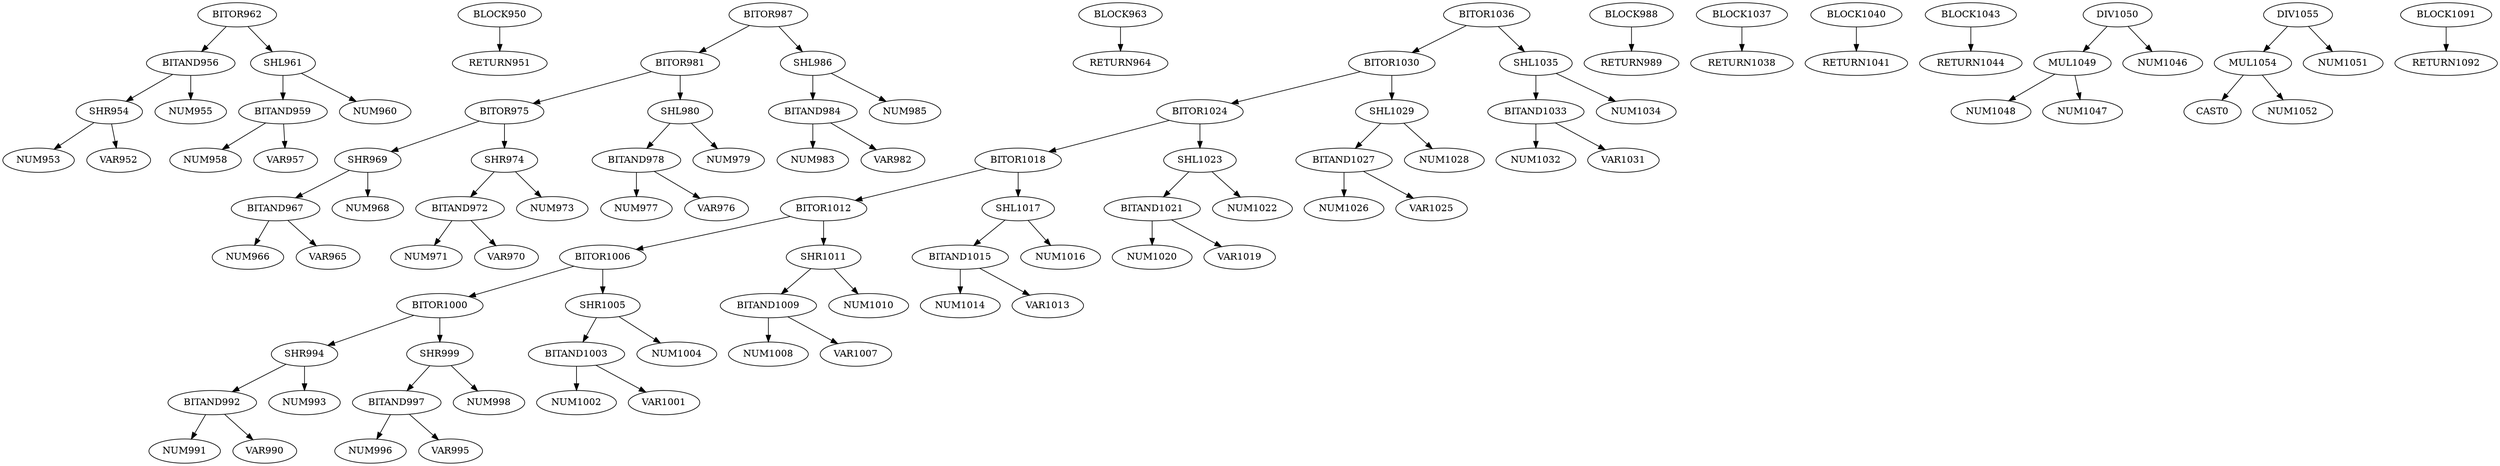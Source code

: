 digraph A { 
SHR954 -> NUM953
SHR954 -> VAR952
BITAND956 -> NUM955
BITAND956 -> SHR954
BITAND959 -> NUM958
BITAND959 -> VAR957
SHL961 -> NUM960
SHL961 -> BITAND959
BITOR962 -> SHL961
BITOR962 -> BITAND956
BLOCK950 -> RETURN951
BITAND967 -> NUM966
BITAND967 -> VAR965
SHR969 -> NUM968
SHR969 -> BITAND967
BITAND972 -> NUM971
BITAND972 -> VAR970
SHR974 -> NUM973
SHR974 -> BITAND972
BITOR975 -> SHR974
BITOR975 -> SHR969
BITAND978 -> NUM977
BITAND978 -> VAR976
SHL980 -> NUM979
SHL980 -> BITAND978
BITOR981 -> SHL980
BITOR981 -> BITOR975
BITAND984 -> NUM983
BITAND984 -> VAR982
SHL986 -> NUM985
SHL986 -> BITAND984
BITOR987 -> SHL986
BITOR987 -> BITOR981
BLOCK963 -> RETURN964
BITAND992 -> NUM991
BITAND992 -> VAR990
SHR994 -> NUM993
SHR994 -> BITAND992
BITAND997 -> NUM996
BITAND997 -> VAR995
SHR999 -> NUM998
SHR999 -> BITAND997
BITOR1000 -> SHR999
BITOR1000 -> SHR994
BITAND1003 -> NUM1002
BITAND1003 -> VAR1001
SHR1005 -> NUM1004
SHR1005 -> BITAND1003
BITOR1006 -> SHR1005
BITOR1006 -> BITOR1000
BITAND1009 -> NUM1008
BITAND1009 -> VAR1007
SHR1011 -> NUM1010
SHR1011 -> BITAND1009
BITOR1012 -> SHR1011
BITOR1012 -> BITOR1006
BITAND1015 -> NUM1014
BITAND1015 -> VAR1013
SHL1017 -> NUM1016
SHL1017 -> BITAND1015
BITOR1018 -> SHL1017
BITOR1018 -> BITOR1012
BITAND1021 -> NUM1020
BITAND1021 -> VAR1019
SHL1023 -> NUM1022
SHL1023 -> BITAND1021
BITOR1024 -> SHL1023
BITOR1024 -> BITOR1018
BITAND1027 -> NUM1026
BITAND1027 -> VAR1025
SHL1029 -> NUM1028
SHL1029 -> BITAND1027
BITOR1030 -> SHL1029
BITOR1030 -> BITOR1024
BITAND1033 -> NUM1032
BITAND1033 -> VAR1031
SHL1035 -> NUM1034
SHL1035 -> BITAND1033
BITOR1036 -> SHL1035
BITOR1036 -> BITOR1030
BLOCK988 -> RETURN989
BLOCK1037 -> RETURN1038
BLOCK1040 -> RETURN1041
BLOCK1043 -> RETURN1044
MUL1049 -> NUM1048
MUL1049 -> NUM1047
DIV1050 -> MUL1049
DIV1050 -> NUM1046
MUL1054 -> CAST0
MUL1054 -> NUM1052
DIV1055 -> MUL1054
DIV1055 -> NUM1051
BLOCK1091 -> RETURN1092
}
